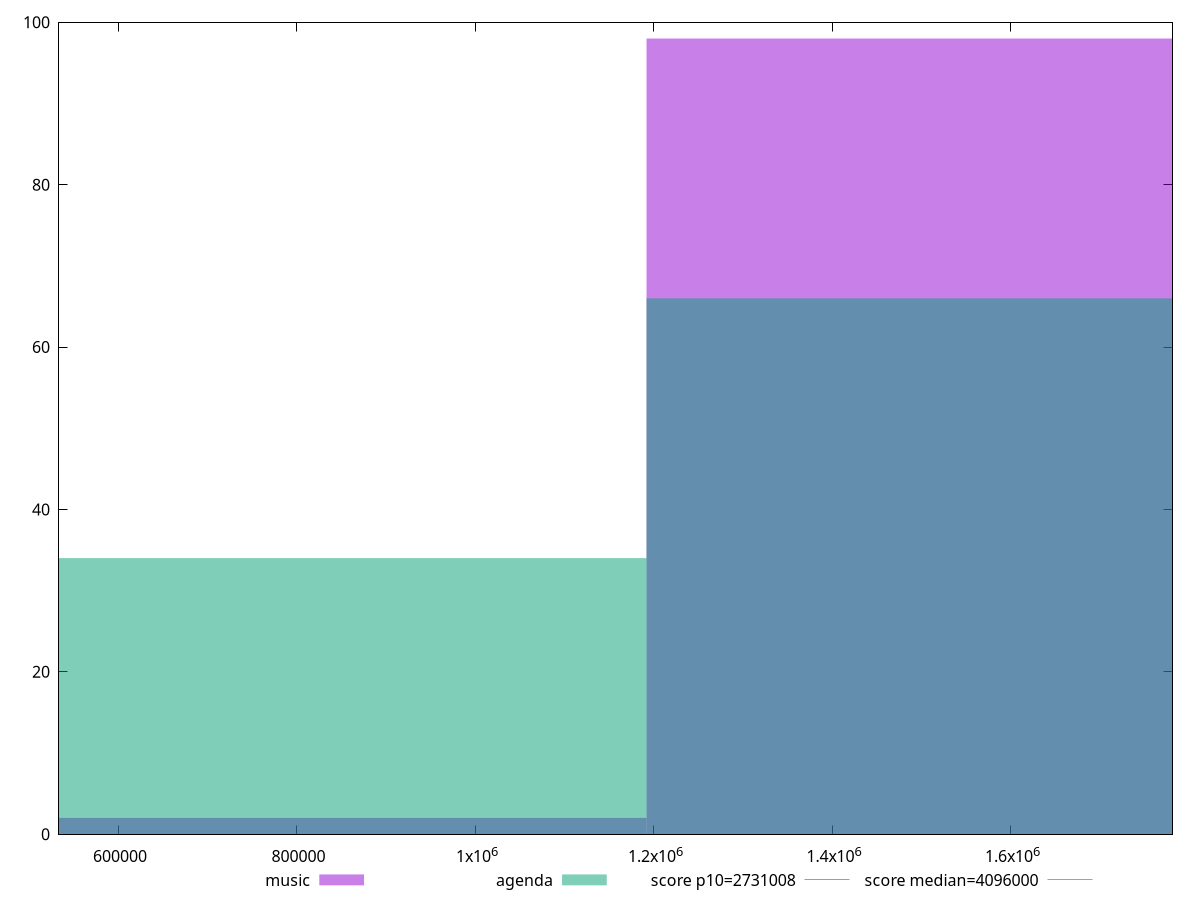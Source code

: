 reset

$music <<EOF
1589468.9386593362 98
794734.4693296681 2
EOF

$agenda <<EOF
1589468.9386593362 66
794734.4693296681 34
EOF

set key outside below
set boxwidth 794734.4693296681
set xrange [533779:1781443]
set yrange [0:100]
set trange [0:100]
set style fill transparent solid 0.5 noborder

set parametric
set terminal svg size 640, 500 enhanced background rgb 'white'
set output "reports/report_00028_2021-02-24T12-49-42.674Z/total-byte-weight/comparison/histogram/0_vs_1.svg"

plot $music title "music" with boxes, \
     $agenda title "agenda" with boxes, \
     2731008,t title "score p10=2731008", \
     4096000,t title "score median=4096000"

reset
